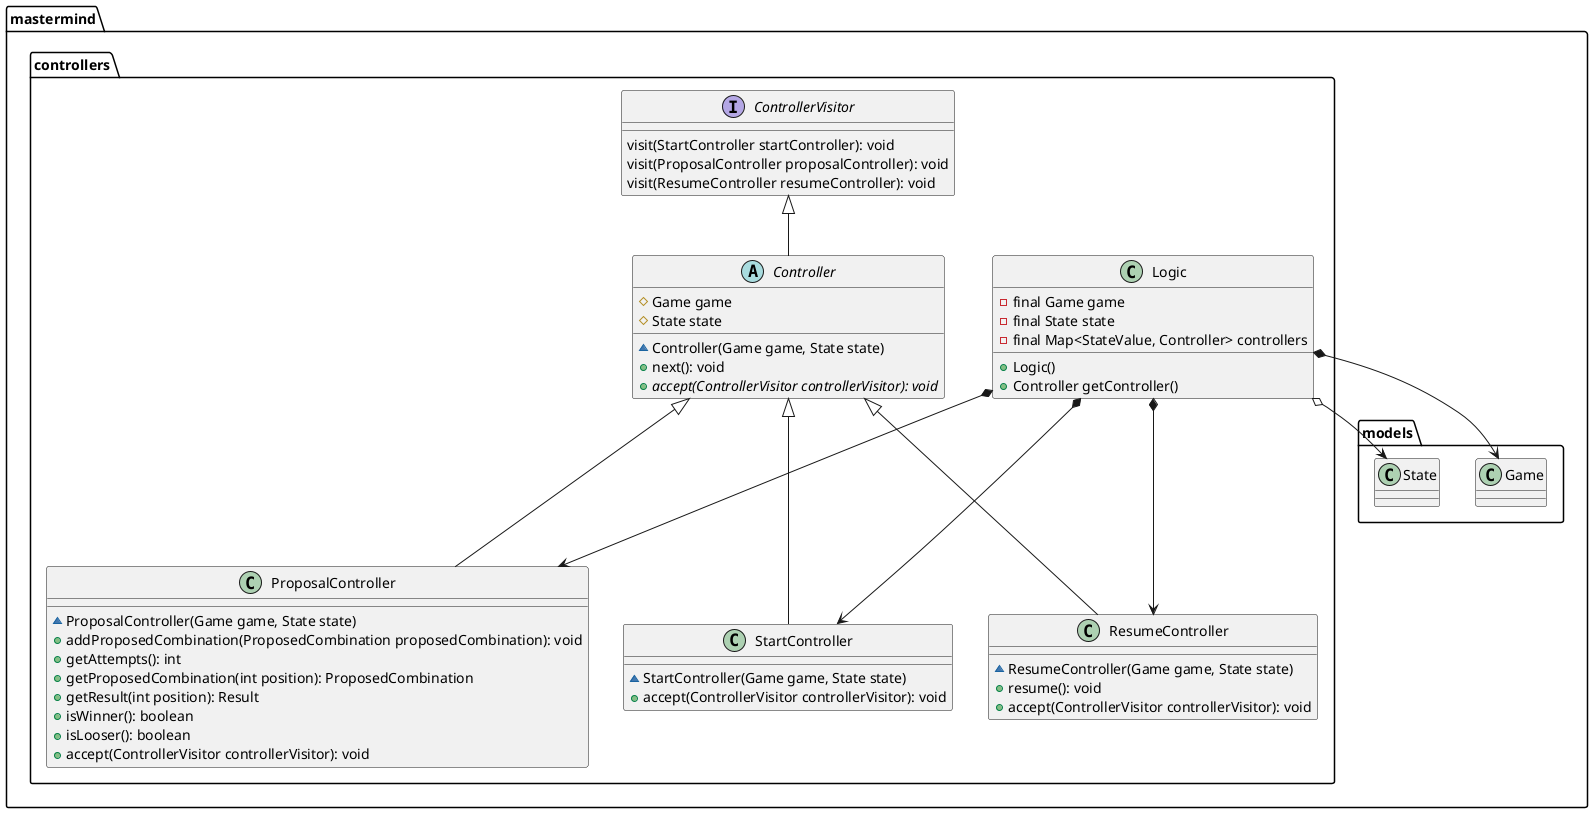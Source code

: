 
@startuml

package mastermind.controllers {

  interface ControllerVisitor {
       visit(StartController startController): void
       visit(ProposalController proposalController): void
       visit(ResumeController resumeController): void
    }

   abstract class Controller {
       # Game game
       # State state
       ~ Controller(Game game, State state)
       + next(): void
       + {abstract} accept(ControllerVisitor controllerVisitor): void
   }

    class Logic {
        - final Game game
        - final State state
        - final Map<StateValue, Controller> controllers
        + Logic()
        + Controller getController()
    }

    class ProposalController {
        ~ ProposalController(Game game, State state)
        + addProposedCombination(ProposedCombination proposedCombination): void
        + getAttempts(): int
        + getProposedCombination(int position): ProposedCombination
        + getResult(int position): Result
        + isWinner(): boolean
        + isLooser(): boolean
        + accept(ControllerVisitor controllerVisitor): void
    }

    class ResumeController {
        ~ ResumeController(Game game, State state)
        + resume(): void
        + accept(ControllerVisitor controllerVisitor): void
    }

    class StartController {
        ~ StartController(Game game, State state)
        + accept(ControllerVisitor controllerVisitor): void
    }

}

package mastermind.models {
    class Game
    class State
}

Logic *--> Game
Logic o--> State

ControllerVisitor <|-- Controller
Controller <|--- StartController
Controller <|--- ProposalController
Controller <|--- ResumeController
Logic *---> StartController
Logic *---> ProposalController
Logic *---> ResumeController

@enduml